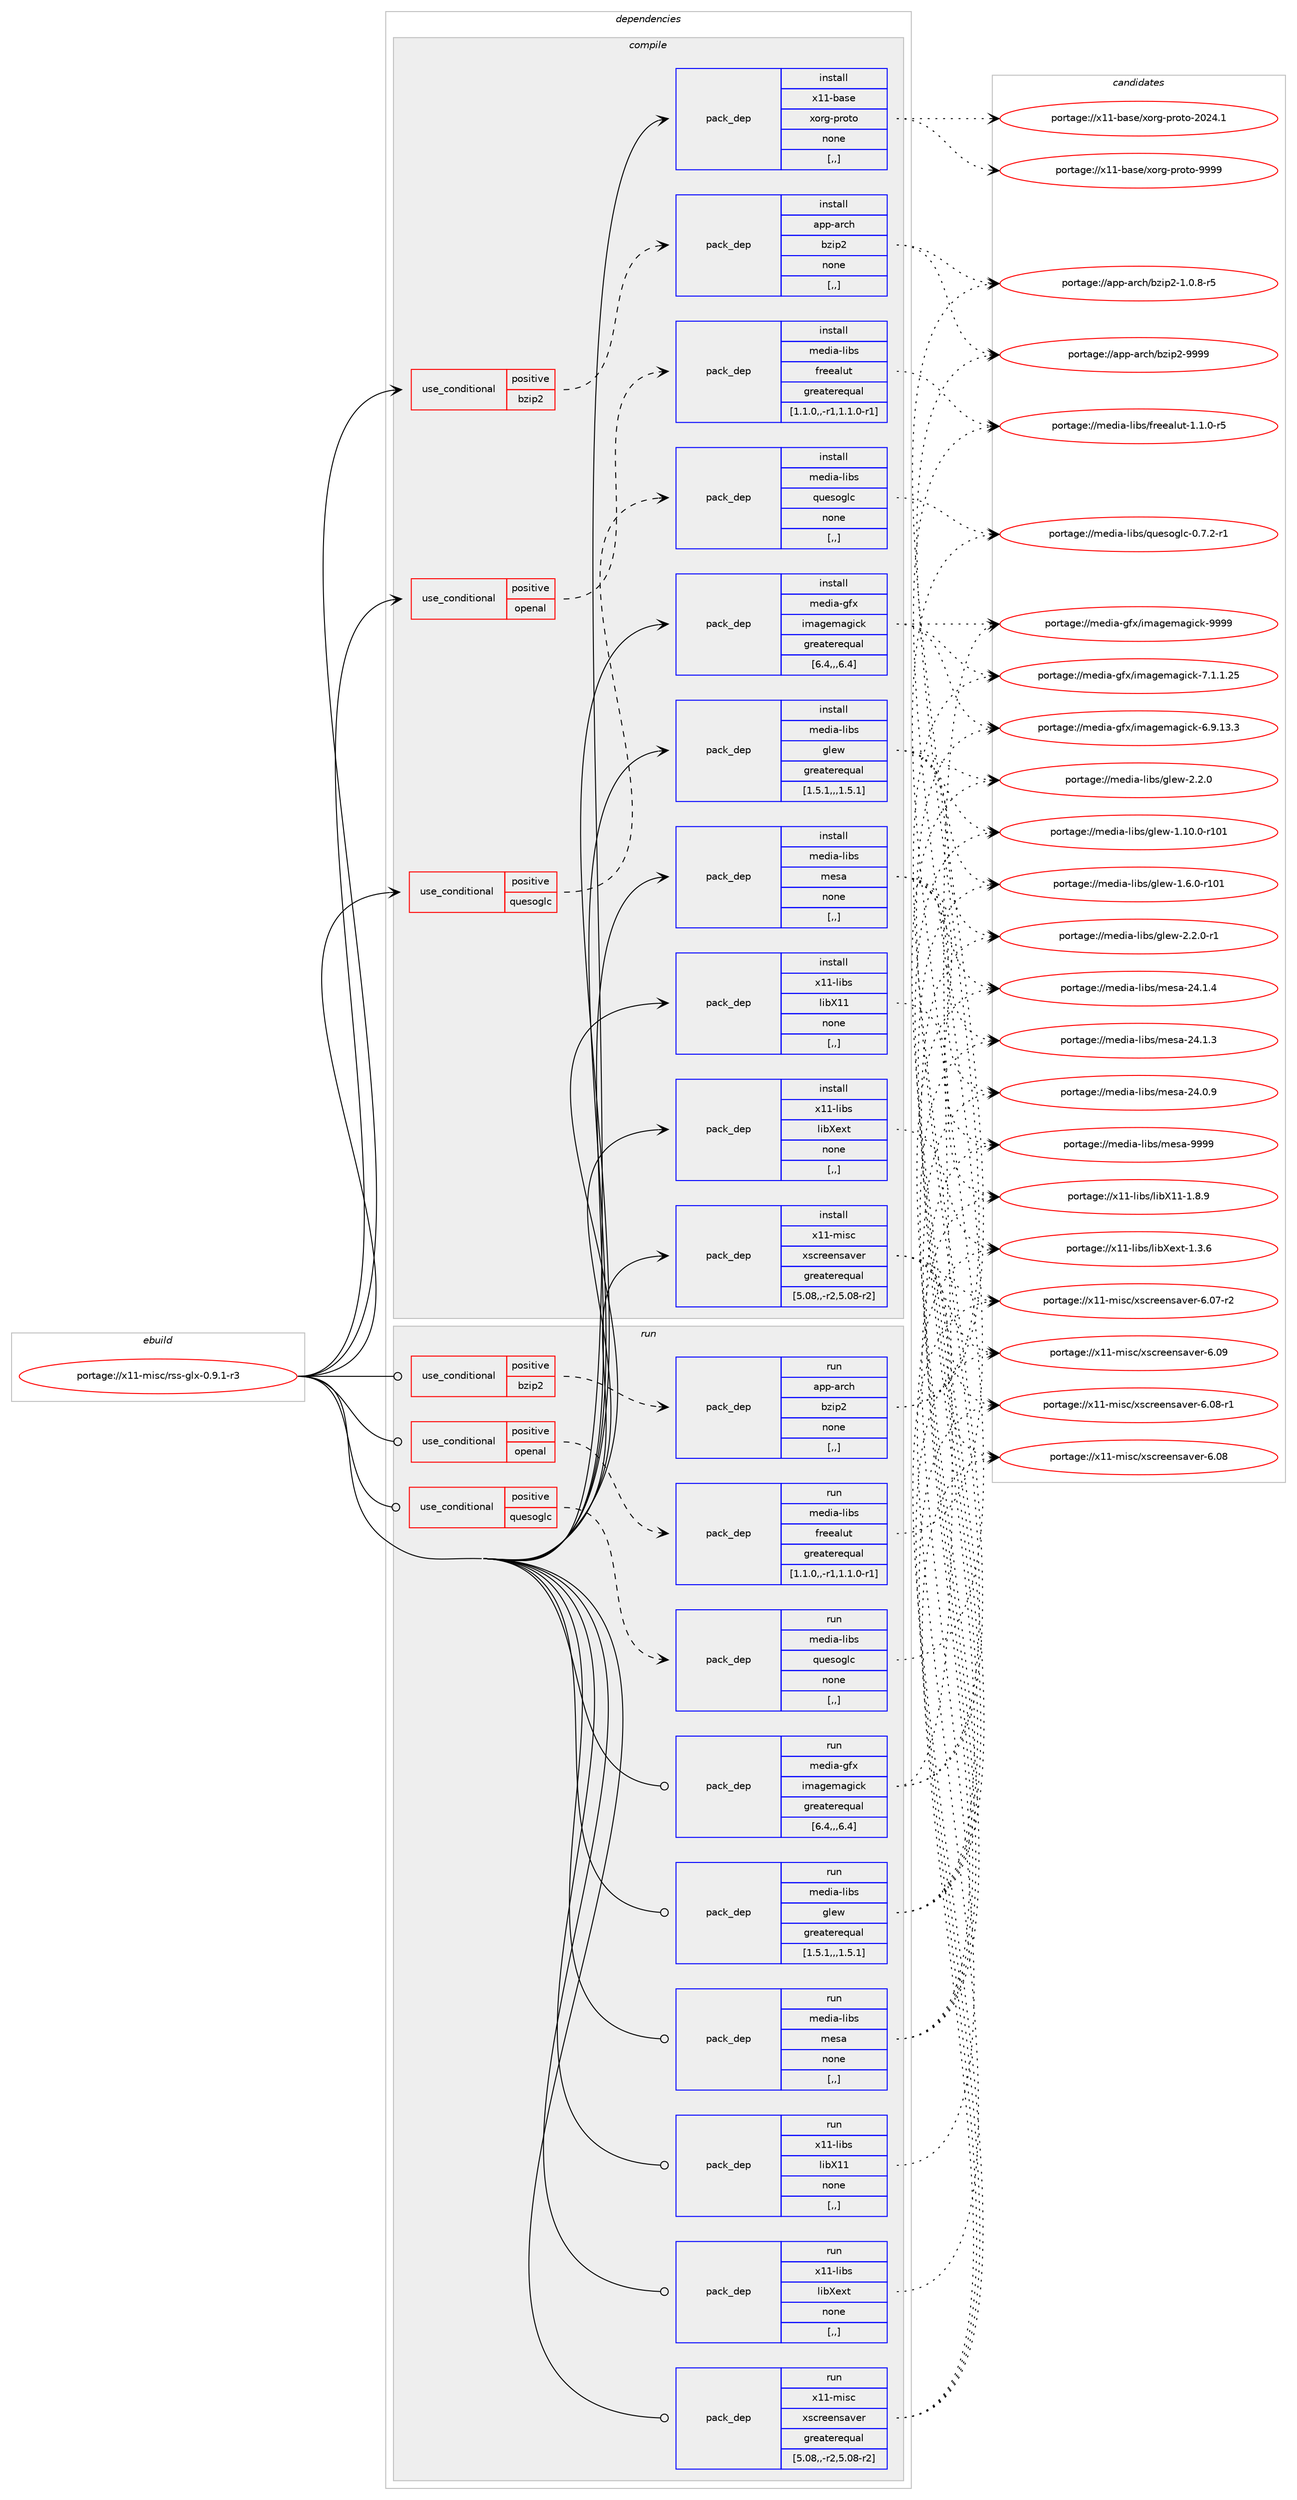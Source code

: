 digraph prolog {

# *************
# Graph options
# *************

newrank=true;
concentrate=true;
compound=true;
graph [rankdir=LR,fontname=Helvetica,fontsize=10,ranksep=1.5];#, ranksep=2.5, nodesep=0.2];
edge  [arrowhead=vee];
node  [fontname=Helvetica,fontsize=10];

# **********
# The ebuild
# **********

subgraph cluster_leftcol {
color=gray;
label=<<i>ebuild</i>>;
id [label="portage://x11-misc/rss-glx-0.9.1-r3", color=red, width=4, href="../x11-misc/rss-glx-0.9.1-r3.svg"];
}

# ****************
# The dependencies
# ****************

subgraph cluster_midcol {
color=gray;
label=<<i>dependencies</i>>;
subgraph cluster_compile {
fillcolor="#eeeeee";
style=filled;
label=<<i>compile</i>>;
subgraph cond122963 {
dependency463222 [label=<<TABLE BORDER="0" CELLBORDER="1" CELLSPACING="0" CELLPADDING="4"><TR><TD ROWSPAN="3" CELLPADDING="10">use_conditional</TD></TR><TR><TD>positive</TD></TR><TR><TD>bzip2</TD></TR></TABLE>>, shape=none, color=red];
subgraph pack336870 {
dependency463223 [label=<<TABLE BORDER="0" CELLBORDER="1" CELLSPACING="0" CELLPADDING="4" WIDTH="220"><TR><TD ROWSPAN="6" CELLPADDING="30">pack_dep</TD></TR><TR><TD WIDTH="110">install</TD></TR><TR><TD>app-arch</TD></TR><TR><TD>bzip2</TD></TR><TR><TD>none</TD></TR><TR><TD>[,,]</TD></TR></TABLE>>, shape=none, color=blue];
}
dependency463222:e -> dependency463223:w [weight=20,style="dashed",arrowhead="vee"];
}
id:e -> dependency463222:w [weight=20,style="solid",arrowhead="vee"];
subgraph cond122964 {
dependency463224 [label=<<TABLE BORDER="0" CELLBORDER="1" CELLSPACING="0" CELLPADDING="4"><TR><TD ROWSPAN="3" CELLPADDING="10">use_conditional</TD></TR><TR><TD>positive</TD></TR><TR><TD>openal</TD></TR></TABLE>>, shape=none, color=red];
subgraph pack336871 {
dependency463225 [label=<<TABLE BORDER="0" CELLBORDER="1" CELLSPACING="0" CELLPADDING="4" WIDTH="220"><TR><TD ROWSPAN="6" CELLPADDING="30">pack_dep</TD></TR><TR><TD WIDTH="110">install</TD></TR><TR><TD>media-libs</TD></TR><TR><TD>freealut</TD></TR><TR><TD>greaterequal</TD></TR><TR><TD>[1.1.0,,-r1,1.1.0-r1]</TD></TR></TABLE>>, shape=none, color=blue];
}
dependency463224:e -> dependency463225:w [weight=20,style="dashed",arrowhead="vee"];
}
id:e -> dependency463224:w [weight=20,style="solid",arrowhead="vee"];
subgraph cond122965 {
dependency463226 [label=<<TABLE BORDER="0" CELLBORDER="1" CELLSPACING="0" CELLPADDING="4"><TR><TD ROWSPAN="3" CELLPADDING="10">use_conditional</TD></TR><TR><TD>positive</TD></TR><TR><TD>quesoglc</TD></TR></TABLE>>, shape=none, color=red];
subgraph pack336872 {
dependency463227 [label=<<TABLE BORDER="0" CELLBORDER="1" CELLSPACING="0" CELLPADDING="4" WIDTH="220"><TR><TD ROWSPAN="6" CELLPADDING="30">pack_dep</TD></TR><TR><TD WIDTH="110">install</TD></TR><TR><TD>media-libs</TD></TR><TR><TD>quesoglc</TD></TR><TR><TD>none</TD></TR><TR><TD>[,,]</TD></TR></TABLE>>, shape=none, color=blue];
}
dependency463226:e -> dependency463227:w [weight=20,style="dashed",arrowhead="vee"];
}
id:e -> dependency463226:w [weight=20,style="solid",arrowhead="vee"];
subgraph pack336873 {
dependency463228 [label=<<TABLE BORDER="0" CELLBORDER="1" CELLSPACING="0" CELLPADDING="4" WIDTH="220"><TR><TD ROWSPAN="6" CELLPADDING="30">pack_dep</TD></TR><TR><TD WIDTH="110">install</TD></TR><TR><TD>media-gfx</TD></TR><TR><TD>imagemagick</TD></TR><TR><TD>greaterequal</TD></TR><TR><TD>[6.4,,,6.4]</TD></TR></TABLE>>, shape=none, color=blue];
}
id:e -> dependency463228:w [weight=20,style="solid",arrowhead="vee"];
subgraph pack336874 {
dependency463229 [label=<<TABLE BORDER="0" CELLBORDER="1" CELLSPACING="0" CELLPADDING="4" WIDTH="220"><TR><TD ROWSPAN="6" CELLPADDING="30">pack_dep</TD></TR><TR><TD WIDTH="110">install</TD></TR><TR><TD>media-libs</TD></TR><TR><TD>glew</TD></TR><TR><TD>greaterequal</TD></TR><TR><TD>[1.5.1,,,1.5.1]</TD></TR></TABLE>>, shape=none, color=blue];
}
id:e -> dependency463229:w [weight=20,style="solid",arrowhead="vee"];
subgraph pack336875 {
dependency463230 [label=<<TABLE BORDER="0" CELLBORDER="1" CELLSPACING="0" CELLPADDING="4" WIDTH="220"><TR><TD ROWSPAN="6" CELLPADDING="30">pack_dep</TD></TR><TR><TD WIDTH="110">install</TD></TR><TR><TD>media-libs</TD></TR><TR><TD>mesa</TD></TR><TR><TD>none</TD></TR><TR><TD>[,,]</TD></TR></TABLE>>, shape=none, color=blue];
}
id:e -> dependency463230:w [weight=20,style="solid",arrowhead="vee"];
subgraph pack336876 {
dependency463231 [label=<<TABLE BORDER="0" CELLBORDER="1" CELLSPACING="0" CELLPADDING="4" WIDTH="220"><TR><TD ROWSPAN="6" CELLPADDING="30">pack_dep</TD></TR><TR><TD WIDTH="110">install</TD></TR><TR><TD>x11-base</TD></TR><TR><TD>xorg-proto</TD></TR><TR><TD>none</TD></TR><TR><TD>[,,]</TD></TR></TABLE>>, shape=none, color=blue];
}
id:e -> dependency463231:w [weight=20,style="solid",arrowhead="vee"];
subgraph pack336877 {
dependency463232 [label=<<TABLE BORDER="0" CELLBORDER="1" CELLSPACING="0" CELLPADDING="4" WIDTH="220"><TR><TD ROWSPAN="6" CELLPADDING="30">pack_dep</TD></TR><TR><TD WIDTH="110">install</TD></TR><TR><TD>x11-libs</TD></TR><TR><TD>libX11</TD></TR><TR><TD>none</TD></TR><TR><TD>[,,]</TD></TR></TABLE>>, shape=none, color=blue];
}
id:e -> dependency463232:w [weight=20,style="solid",arrowhead="vee"];
subgraph pack336878 {
dependency463233 [label=<<TABLE BORDER="0" CELLBORDER="1" CELLSPACING="0" CELLPADDING="4" WIDTH="220"><TR><TD ROWSPAN="6" CELLPADDING="30">pack_dep</TD></TR><TR><TD WIDTH="110">install</TD></TR><TR><TD>x11-libs</TD></TR><TR><TD>libXext</TD></TR><TR><TD>none</TD></TR><TR><TD>[,,]</TD></TR></TABLE>>, shape=none, color=blue];
}
id:e -> dependency463233:w [weight=20,style="solid",arrowhead="vee"];
subgraph pack336879 {
dependency463234 [label=<<TABLE BORDER="0" CELLBORDER="1" CELLSPACING="0" CELLPADDING="4" WIDTH="220"><TR><TD ROWSPAN="6" CELLPADDING="30">pack_dep</TD></TR><TR><TD WIDTH="110">install</TD></TR><TR><TD>x11-misc</TD></TR><TR><TD>xscreensaver</TD></TR><TR><TD>greaterequal</TD></TR><TR><TD>[5.08,,-r2,5.08-r2]</TD></TR></TABLE>>, shape=none, color=blue];
}
id:e -> dependency463234:w [weight=20,style="solid",arrowhead="vee"];
}
subgraph cluster_compileandrun {
fillcolor="#eeeeee";
style=filled;
label=<<i>compile and run</i>>;
}
subgraph cluster_run {
fillcolor="#eeeeee";
style=filled;
label=<<i>run</i>>;
subgraph cond122966 {
dependency463235 [label=<<TABLE BORDER="0" CELLBORDER="1" CELLSPACING="0" CELLPADDING="4"><TR><TD ROWSPAN="3" CELLPADDING="10">use_conditional</TD></TR><TR><TD>positive</TD></TR><TR><TD>bzip2</TD></TR></TABLE>>, shape=none, color=red];
subgraph pack336880 {
dependency463236 [label=<<TABLE BORDER="0" CELLBORDER="1" CELLSPACING="0" CELLPADDING="4" WIDTH="220"><TR><TD ROWSPAN="6" CELLPADDING="30">pack_dep</TD></TR><TR><TD WIDTH="110">run</TD></TR><TR><TD>app-arch</TD></TR><TR><TD>bzip2</TD></TR><TR><TD>none</TD></TR><TR><TD>[,,]</TD></TR></TABLE>>, shape=none, color=blue];
}
dependency463235:e -> dependency463236:w [weight=20,style="dashed",arrowhead="vee"];
}
id:e -> dependency463235:w [weight=20,style="solid",arrowhead="odot"];
subgraph cond122967 {
dependency463237 [label=<<TABLE BORDER="0" CELLBORDER="1" CELLSPACING="0" CELLPADDING="4"><TR><TD ROWSPAN="3" CELLPADDING="10">use_conditional</TD></TR><TR><TD>positive</TD></TR><TR><TD>openal</TD></TR></TABLE>>, shape=none, color=red];
subgraph pack336881 {
dependency463238 [label=<<TABLE BORDER="0" CELLBORDER="1" CELLSPACING="0" CELLPADDING="4" WIDTH="220"><TR><TD ROWSPAN="6" CELLPADDING="30">pack_dep</TD></TR><TR><TD WIDTH="110">run</TD></TR><TR><TD>media-libs</TD></TR><TR><TD>freealut</TD></TR><TR><TD>greaterequal</TD></TR><TR><TD>[1.1.0,,-r1,1.1.0-r1]</TD></TR></TABLE>>, shape=none, color=blue];
}
dependency463237:e -> dependency463238:w [weight=20,style="dashed",arrowhead="vee"];
}
id:e -> dependency463237:w [weight=20,style="solid",arrowhead="odot"];
subgraph cond122968 {
dependency463239 [label=<<TABLE BORDER="0" CELLBORDER="1" CELLSPACING="0" CELLPADDING="4"><TR><TD ROWSPAN="3" CELLPADDING="10">use_conditional</TD></TR><TR><TD>positive</TD></TR><TR><TD>quesoglc</TD></TR></TABLE>>, shape=none, color=red];
subgraph pack336882 {
dependency463240 [label=<<TABLE BORDER="0" CELLBORDER="1" CELLSPACING="0" CELLPADDING="4" WIDTH="220"><TR><TD ROWSPAN="6" CELLPADDING="30">pack_dep</TD></TR><TR><TD WIDTH="110">run</TD></TR><TR><TD>media-libs</TD></TR><TR><TD>quesoglc</TD></TR><TR><TD>none</TD></TR><TR><TD>[,,]</TD></TR></TABLE>>, shape=none, color=blue];
}
dependency463239:e -> dependency463240:w [weight=20,style="dashed",arrowhead="vee"];
}
id:e -> dependency463239:w [weight=20,style="solid",arrowhead="odot"];
subgraph pack336883 {
dependency463241 [label=<<TABLE BORDER="0" CELLBORDER="1" CELLSPACING="0" CELLPADDING="4" WIDTH="220"><TR><TD ROWSPAN="6" CELLPADDING="30">pack_dep</TD></TR><TR><TD WIDTH="110">run</TD></TR><TR><TD>media-gfx</TD></TR><TR><TD>imagemagick</TD></TR><TR><TD>greaterequal</TD></TR><TR><TD>[6.4,,,6.4]</TD></TR></TABLE>>, shape=none, color=blue];
}
id:e -> dependency463241:w [weight=20,style="solid",arrowhead="odot"];
subgraph pack336884 {
dependency463242 [label=<<TABLE BORDER="0" CELLBORDER="1" CELLSPACING="0" CELLPADDING="4" WIDTH="220"><TR><TD ROWSPAN="6" CELLPADDING="30">pack_dep</TD></TR><TR><TD WIDTH="110">run</TD></TR><TR><TD>media-libs</TD></TR><TR><TD>glew</TD></TR><TR><TD>greaterequal</TD></TR><TR><TD>[1.5.1,,,1.5.1]</TD></TR></TABLE>>, shape=none, color=blue];
}
id:e -> dependency463242:w [weight=20,style="solid",arrowhead="odot"];
subgraph pack336885 {
dependency463243 [label=<<TABLE BORDER="0" CELLBORDER="1" CELLSPACING="0" CELLPADDING="4" WIDTH="220"><TR><TD ROWSPAN="6" CELLPADDING="30">pack_dep</TD></TR><TR><TD WIDTH="110">run</TD></TR><TR><TD>media-libs</TD></TR><TR><TD>mesa</TD></TR><TR><TD>none</TD></TR><TR><TD>[,,]</TD></TR></TABLE>>, shape=none, color=blue];
}
id:e -> dependency463243:w [weight=20,style="solid",arrowhead="odot"];
subgraph pack336886 {
dependency463244 [label=<<TABLE BORDER="0" CELLBORDER="1" CELLSPACING="0" CELLPADDING="4" WIDTH="220"><TR><TD ROWSPAN="6" CELLPADDING="30">pack_dep</TD></TR><TR><TD WIDTH="110">run</TD></TR><TR><TD>x11-libs</TD></TR><TR><TD>libX11</TD></TR><TR><TD>none</TD></TR><TR><TD>[,,]</TD></TR></TABLE>>, shape=none, color=blue];
}
id:e -> dependency463244:w [weight=20,style="solid",arrowhead="odot"];
subgraph pack336887 {
dependency463245 [label=<<TABLE BORDER="0" CELLBORDER="1" CELLSPACING="0" CELLPADDING="4" WIDTH="220"><TR><TD ROWSPAN="6" CELLPADDING="30">pack_dep</TD></TR><TR><TD WIDTH="110">run</TD></TR><TR><TD>x11-libs</TD></TR><TR><TD>libXext</TD></TR><TR><TD>none</TD></TR><TR><TD>[,,]</TD></TR></TABLE>>, shape=none, color=blue];
}
id:e -> dependency463245:w [weight=20,style="solid",arrowhead="odot"];
subgraph pack336888 {
dependency463246 [label=<<TABLE BORDER="0" CELLBORDER="1" CELLSPACING="0" CELLPADDING="4" WIDTH="220"><TR><TD ROWSPAN="6" CELLPADDING="30">pack_dep</TD></TR><TR><TD WIDTH="110">run</TD></TR><TR><TD>x11-misc</TD></TR><TR><TD>xscreensaver</TD></TR><TR><TD>greaterequal</TD></TR><TR><TD>[5.08,,-r2,5.08-r2]</TD></TR></TABLE>>, shape=none, color=blue];
}
id:e -> dependency463246:w [weight=20,style="solid",arrowhead="odot"];
}
}

# **************
# The candidates
# **************

subgraph cluster_choices {
rank=same;
color=gray;
label=<<i>candidates</i>>;

subgraph choice336870 {
color=black;
nodesep=1;
choice971121124597114991044798122105112504557575757 [label="portage://app-arch/bzip2-9999", color=red, width=4,href="../app-arch/bzip2-9999.svg"];
choice971121124597114991044798122105112504549464846564511453 [label="portage://app-arch/bzip2-1.0.8-r5", color=red, width=4,href="../app-arch/bzip2-1.0.8-r5.svg"];
dependency463223:e -> choice971121124597114991044798122105112504557575757:w [style=dotted,weight="100"];
dependency463223:e -> choice971121124597114991044798122105112504549464846564511453:w [style=dotted,weight="100"];
}
subgraph choice336871 {
color=black;
nodesep=1;
choice10910110010597451081059811547102114101101971081171164549464946484511453 [label="portage://media-libs/freealut-1.1.0-r5", color=red, width=4,href="../media-libs/freealut-1.1.0-r5.svg"];
dependency463225:e -> choice10910110010597451081059811547102114101101971081171164549464946484511453:w [style=dotted,weight="100"];
}
subgraph choice336872 {
color=black;
nodesep=1;
choice10910110010597451081059811547113117101115111103108994548465546504511449 [label="portage://media-libs/quesoglc-0.7.2-r1", color=red, width=4,href="../media-libs/quesoglc-0.7.2-r1.svg"];
dependency463227:e -> choice10910110010597451081059811547113117101115111103108994548465546504511449:w [style=dotted,weight="100"];
}
subgraph choice336873 {
color=black;
nodesep=1;
choice1091011001059745103102120471051099710310110997103105991074557575757 [label="portage://media-gfx/imagemagick-9999", color=red, width=4,href="../media-gfx/imagemagick-9999.svg"];
choice109101100105974510310212047105109971031011099710310599107455546494649465053 [label="portage://media-gfx/imagemagick-7.1.1.25", color=red, width=4,href="../media-gfx/imagemagick-7.1.1.25.svg"];
choice109101100105974510310212047105109971031011099710310599107455446574649514651 [label="portage://media-gfx/imagemagick-6.9.13.3", color=red, width=4,href="../media-gfx/imagemagick-6.9.13.3.svg"];
dependency463228:e -> choice1091011001059745103102120471051099710310110997103105991074557575757:w [style=dotted,weight="100"];
dependency463228:e -> choice109101100105974510310212047105109971031011099710310599107455546494649465053:w [style=dotted,weight="100"];
dependency463228:e -> choice109101100105974510310212047105109971031011099710310599107455446574649514651:w [style=dotted,weight="100"];
}
subgraph choice336874 {
color=black;
nodesep=1;
choice109101100105974510810598115471031081011194550465046484511449 [label="portage://media-libs/glew-2.2.0-r1", color=red, width=4,href="../media-libs/glew-2.2.0-r1.svg"];
choice10910110010597451081059811547103108101119455046504648 [label="portage://media-libs/glew-2.2.0", color=red, width=4,href="../media-libs/glew-2.2.0.svg"];
choice109101100105974510810598115471031081011194549464948464845114494849 [label="portage://media-libs/glew-1.10.0-r101", color=red, width=4,href="../media-libs/glew-1.10.0-r101.svg"];
choice1091011001059745108105981154710310810111945494654464845114494849 [label="portage://media-libs/glew-1.6.0-r101", color=red, width=4,href="../media-libs/glew-1.6.0-r101.svg"];
dependency463229:e -> choice109101100105974510810598115471031081011194550465046484511449:w [style=dotted,weight="100"];
dependency463229:e -> choice10910110010597451081059811547103108101119455046504648:w [style=dotted,weight="100"];
dependency463229:e -> choice109101100105974510810598115471031081011194549464948464845114494849:w [style=dotted,weight="100"];
dependency463229:e -> choice1091011001059745108105981154710310810111945494654464845114494849:w [style=dotted,weight="100"];
}
subgraph choice336875 {
color=black;
nodesep=1;
choice10910110010597451081059811547109101115974557575757 [label="portage://media-libs/mesa-9999", color=red, width=4,href="../media-libs/mesa-9999.svg"];
choice109101100105974510810598115471091011159745505246494652 [label="portage://media-libs/mesa-24.1.4", color=red, width=4,href="../media-libs/mesa-24.1.4.svg"];
choice109101100105974510810598115471091011159745505246494651 [label="portage://media-libs/mesa-24.1.3", color=red, width=4,href="../media-libs/mesa-24.1.3.svg"];
choice109101100105974510810598115471091011159745505246484657 [label="portage://media-libs/mesa-24.0.9", color=red, width=4,href="../media-libs/mesa-24.0.9.svg"];
dependency463230:e -> choice10910110010597451081059811547109101115974557575757:w [style=dotted,weight="100"];
dependency463230:e -> choice109101100105974510810598115471091011159745505246494652:w [style=dotted,weight="100"];
dependency463230:e -> choice109101100105974510810598115471091011159745505246494651:w [style=dotted,weight="100"];
dependency463230:e -> choice109101100105974510810598115471091011159745505246484657:w [style=dotted,weight="100"];
}
subgraph choice336876 {
color=black;
nodesep=1;
choice120494945989711510147120111114103451121141111161114557575757 [label="portage://x11-base/xorg-proto-9999", color=red, width=4,href="../x11-base/xorg-proto-9999.svg"];
choice1204949459897115101471201111141034511211411111611145504850524649 [label="portage://x11-base/xorg-proto-2024.1", color=red, width=4,href="../x11-base/xorg-proto-2024.1.svg"];
dependency463231:e -> choice120494945989711510147120111114103451121141111161114557575757:w [style=dotted,weight="100"];
dependency463231:e -> choice1204949459897115101471201111141034511211411111611145504850524649:w [style=dotted,weight="100"];
}
subgraph choice336877 {
color=black;
nodesep=1;
choice120494945108105981154710810598884949454946564657 [label="portage://x11-libs/libX11-1.8.9", color=red, width=4,href="../x11-libs/libX11-1.8.9.svg"];
dependency463232:e -> choice120494945108105981154710810598884949454946564657:w [style=dotted,weight="100"];
}
subgraph choice336878 {
color=black;
nodesep=1;
choice12049494510810598115471081059888101120116454946514654 [label="portage://x11-libs/libXext-1.3.6", color=red, width=4,href="../x11-libs/libXext-1.3.6.svg"];
dependency463233:e -> choice12049494510810598115471081059888101120116454946514654:w [style=dotted,weight="100"];
}
subgraph choice336879 {
color=black;
nodesep=1;
choice120494945109105115994712011599114101101110115971181011144554464857 [label="portage://x11-misc/xscreensaver-6.09", color=red, width=4,href="../x11-misc/xscreensaver-6.09.svg"];
choice1204949451091051159947120115991141011011101159711810111445544648564511449 [label="portage://x11-misc/xscreensaver-6.08-r1", color=red, width=4,href="../x11-misc/xscreensaver-6.08-r1.svg"];
choice120494945109105115994712011599114101101110115971181011144554464856 [label="portage://x11-misc/xscreensaver-6.08", color=red, width=4,href="../x11-misc/xscreensaver-6.08.svg"];
choice1204949451091051159947120115991141011011101159711810111445544648554511450 [label="portage://x11-misc/xscreensaver-6.07-r2", color=red, width=4,href="../x11-misc/xscreensaver-6.07-r2.svg"];
dependency463234:e -> choice120494945109105115994712011599114101101110115971181011144554464857:w [style=dotted,weight="100"];
dependency463234:e -> choice1204949451091051159947120115991141011011101159711810111445544648564511449:w [style=dotted,weight="100"];
dependency463234:e -> choice120494945109105115994712011599114101101110115971181011144554464856:w [style=dotted,weight="100"];
dependency463234:e -> choice1204949451091051159947120115991141011011101159711810111445544648554511450:w [style=dotted,weight="100"];
}
subgraph choice336880 {
color=black;
nodesep=1;
choice971121124597114991044798122105112504557575757 [label="portage://app-arch/bzip2-9999", color=red, width=4,href="../app-arch/bzip2-9999.svg"];
choice971121124597114991044798122105112504549464846564511453 [label="portage://app-arch/bzip2-1.0.8-r5", color=red, width=4,href="../app-arch/bzip2-1.0.8-r5.svg"];
dependency463236:e -> choice971121124597114991044798122105112504557575757:w [style=dotted,weight="100"];
dependency463236:e -> choice971121124597114991044798122105112504549464846564511453:w [style=dotted,weight="100"];
}
subgraph choice336881 {
color=black;
nodesep=1;
choice10910110010597451081059811547102114101101971081171164549464946484511453 [label="portage://media-libs/freealut-1.1.0-r5", color=red, width=4,href="../media-libs/freealut-1.1.0-r5.svg"];
dependency463238:e -> choice10910110010597451081059811547102114101101971081171164549464946484511453:w [style=dotted,weight="100"];
}
subgraph choice336882 {
color=black;
nodesep=1;
choice10910110010597451081059811547113117101115111103108994548465546504511449 [label="portage://media-libs/quesoglc-0.7.2-r1", color=red, width=4,href="../media-libs/quesoglc-0.7.2-r1.svg"];
dependency463240:e -> choice10910110010597451081059811547113117101115111103108994548465546504511449:w [style=dotted,weight="100"];
}
subgraph choice336883 {
color=black;
nodesep=1;
choice1091011001059745103102120471051099710310110997103105991074557575757 [label="portage://media-gfx/imagemagick-9999", color=red, width=4,href="../media-gfx/imagemagick-9999.svg"];
choice109101100105974510310212047105109971031011099710310599107455546494649465053 [label="portage://media-gfx/imagemagick-7.1.1.25", color=red, width=4,href="../media-gfx/imagemagick-7.1.1.25.svg"];
choice109101100105974510310212047105109971031011099710310599107455446574649514651 [label="portage://media-gfx/imagemagick-6.9.13.3", color=red, width=4,href="../media-gfx/imagemagick-6.9.13.3.svg"];
dependency463241:e -> choice1091011001059745103102120471051099710310110997103105991074557575757:w [style=dotted,weight="100"];
dependency463241:e -> choice109101100105974510310212047105109971031011099710310599107455546494649465053:w [style=dotted,weight="100"];
dependency463241:e -> choice109101100105974510310212047105109971031011099710310599107455446574649514651:w [style=dotted,weight="100"];
}
subgraph choice336884 {
color=black;
nodesep=1;
choice109101100105974510810598115471031081011194550465046484511449 [label="portage://media-libs/glew-2.2.0-r1", color=red, width=4,href="../media-libs/glew-2.2.0-r1.svg"];
choice10910110010597451081059811547103108101119455046504648 [label="portage://media-libs/glew-2.2.0", color=red, width=4,href="../media-libs/glew-2.2.0.svg"];
choice109101100105974510810598115471031081011194549464948464845114494849 [label="portage://media-libs/glew-1.10.0-r101", color=red, width=4,href="../media-libs/glew-1.10.0-r101.svg"];
choice1091011001059745108105981154710310810111945494654464845114494849 [label="portage://media-libs/glew-1.6.0-r101", color=red, width=4,href="../media-libs/glew-1.6.0-r101.svg"];
dependency463242:e -> choice109101100105974510810598115471031081011194550465046484511449:w [style=dotted,weight="100"];
dependency463242:e -> choice10910110010597451081059811547103108101119455046504648:w [style=dotted,weight="100"];
dependency463242:e -> choice109101100105974510810598115471031081011194549464948464845114494849:w [style=dotted,weight="100"];
dependency463242:e -> choice1091011001059745108105981154710310810111945494654464845114494849:w [style=dotted,weight="100"];
}
subgraph choice336885 {
color=black;
nodesep=1;
choice10910110010597451081059811547109101115974557575757 [label="portage://media-libs/mesa-9999", color=red, width=4,href="../media-libs/mesa-9999.svg"];
choice109101100105974510810598115471091011159745505246494652 [label="portage://media-libs/mesa-24.1.4", color=red, width=4,href="../media-libs/mesa-24.1.4.svg"];
choice109101100105974510810598115471091011159745505246494651 [label="portage://media-libs/mesa-24.1.3", color=red, width=4,href="../media-libs/mesa-24.1.3.svg"];
choice109101100105974510810598115471091011159745505246484657 [label="portage://media-libs/mesa-24.0.9", color=red, width=4,href="../media-libs/mesa-24.0.9.svg"];
dependency463243:e -> choice10910110010597451081059811547109101115974557575757:w [style=dotted,weight="100"];
dependency463243:e -> choice109101100105974510810598115471091011159745505246494652:w [style=dotted,weight="100"];
dependency463243:e -> choice109101100105974510810598115471091011159745505246494651:w [style=dotted,weight="100"];
dependency463243:e -> choice109101100105974510810598115471091011159745505246484657:w [style=dotted,weight="100"];
}
subgraph choice336886 {
color=black;
nodesep=1;
choice120494945108105981154710810598884949454946564657 [label="portage://x11-libs/libX11-1.8.9", color=red, width=4,href="../x11-libs/libX11-1.8.9.svg"];
dependency463244:e -> choice120494945108105981154710810598884949454946564657:w [style=dotted,weight="100"];
}
subgraph choice336887 {
color=black;
nodesep=1;
choice12049494510810598115471081059888101120116454946514654 [label="portage://x11-libs/libXext-1.3.6", color=red, width=4,href="../x11-libs/libXext-1.3.6.svg"];
dependency463245:e -> choice12049494510810598115471081059888101120116454946514654:w [style=dotted,weight="100"];
}
subgraph choice336888 {
color=black;
nodesep=1;
choice120494945109105115994712011599114101101110115971181011144554464857 [label="portage://x11-misc/xscreensaver-6.09", color=red, width=4,href="../x11-misc/xscreensaver-6.09.svg"];
choice1204949451091051159947120115991141011011101159711810111445544648564511449 [label="portage://x11-misc/xscreensaver-6.08-r1", color=red, width=4,href="../x11-misc/xscreensaver-6.08-r1.svg"];
choice120494945109105115994712011599114101101110115971181011144554464856 [label="portage://x11-misc/xscreensaver-6.08", color=red, width=4,href="../x11-misc/xscreensaver-6.08.svg"];
choice1204949451091051159947120115991141011011101159711810111445544648554511450 [label="portage://x11-misc/xscreensaver-6.07-r2", color=red, width=4,href="../x11-misc/xscreensaver-6.07-r2.svg"];
dependency463246:e -> choice120494945109105115994712011599114101101110115971181011144554464857:w [style=dotted,weight="100"];
dependency463246:e -> choice1204949451091051159947120115991141011011101159711810111445544648564511449:w [style=dotted,weight="100"];
dependency463246:e -> choice120494945109105115994712011599114101101110115971181011144554464856:w [style=dotted,weight="100"];
dependency463246:e -> choice1204949451091051159947120115991141011011101159711810111445544648554511450:w [style=dotted,weight="100"];
}
}

}
